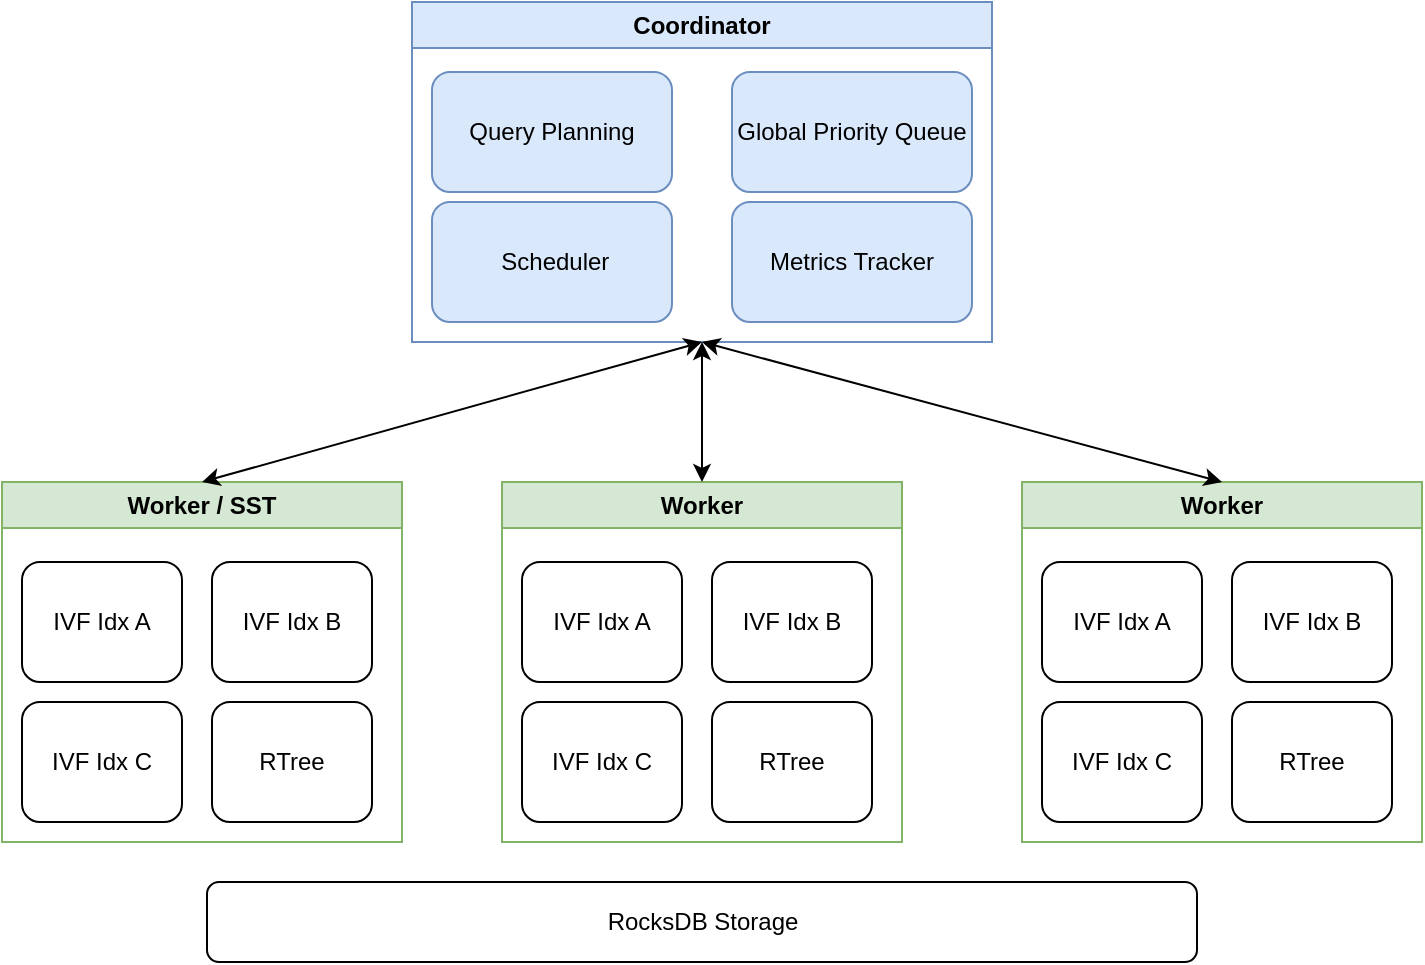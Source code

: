 <mxfile>
    <diagram id="0Qc1mKY5N0yM811SBWDN" name="Architecture">
        <mxGraphModel dx="741" dy="692" grid="1" gridSize="10" guides="1" tooltips="1" connect="1" arrows="1" fold="1" page="1" pageScale="1" pageWidth="850" pageHeight="1100" math="0" shadow="0">
            <root>
                <mxCell id="0"/>
                <mxCell id="1" parent="0"/>
                <mxCell id="3" value="Coordinator" style="swimlane;whiteSpace=wrap;html=1;fillColor=#dae8fc;strokeColor=#6c8ebf;" parent="1" vertex="1">
                    <mxGeometry x="215" y="90" width="290" height="170" as="geometry"/>
                </mxCell>
                <mxCell id="4" value="Query Planning" style="rounded=1;whiteSpace=wrap;html=1;fillColor=#dae8fc;strokeColor=#6c8ebf;" parent="3" vertex="1">
                    <mxGeometry x="10" y="35" width="120" height="60" as="geometry"/>
                </mxCell>
                <mxCell id="5" value="Global Priority Queue" style="rounded=1;whiteSpace=wrap;html=1;fillColor=#dae8fc;strokeColor=#6c8ebf;" parent="3" vertex="1">
                    <mxGeometry x="160" y="35" width="120" height="60" as="geometry"/>
                </mxCell>
                <mxCell id="6" value="&amp;nbsp;Scheduler" style="rounded=1;whiteSpace=wrap;html=1;fillColor=#dae8fc;strokeColor=#6c8ebf;" parent="3" vertex="1">
                    <mxGeometry x="10" y="100" width="120" height="60" as="geometry"/>
                </mxCell>
                <mxCell id="36" value="Metrics Tracker" style="rounded=1;whiteSpace=wrap;html=1;fillColor=#dae8fc;strokeColor=#6c8ebf;" parent="3" vertex="1">
                    <mxGeometry x="160" y="100" width="120" height="60" as="geometry"/>
                </mxCell>
                <mxCell id="9" value="Worker / SST" style="swimlane;whiteSpace=wrap;html=1;fillColor=#d5e8d4;strokeColor=#82b366;" parent="1" vertex="1">
                    <mxGeometry x="10" y="330" width="200" height="180" as="geometry"/>
                </mxCell>
                <mxCell id="10" value="IVF Idx A" style="rounded=1;whiteSpace=wrap;html=1;" parent="9" vertex="1">
                    <mxGeometry x="10" y="40" width="80" height="60" as="geometry"/>
                </mxCell>
                <mxCell id="11" value="IVF Idx B" style="rounded=1;whiteSpace=wrap;html=1;" parent="9" vertex="1">
                    <mxGeometry x="105" y="40" width="80" height="60" as="geometry"/>
                </mxCell>
                <mxCell id="12" value="IVF Idx C" style="rounded=1;whiteSpace=wrap;html=1;" parent="9" vertex="1">
                    <mxGeometry x="10" y="110" width="80" height="60" as="geometry"/>
                </mxCell>
                <mxCell id="13" value="RTree" style="rounded=1;whiteSpace=wrap;html=1;" parent="9" vertex="1">
                    <mxGeometry x="105" y="110" width="80" height="60" as="geometry"/>
                </mxCell>
                <mxCell id="37" value="" style="endArrow=classic;startArrow=classic;html=1;exitX=0.5;exitY=0;exitDx=0;exitDy=0;entryX=0.5;entryY=1;entryDx=0;entryDy=0;" parent="1" source="9" target="3" edge="1">
                    <mxGeometry width="50" height="50" relative="1" as="geometry">
                        <mxPoint x="470" y="230" as="sourcePoint"/>
                        <mxPoint x="520" y="180" as="targetPoint"/>
                    </mxGeometry>
                </mxCell>
                <mxCell id="IIKD3ieqCAa0DH8t4sym-39" value="Worker" style="swimlane;whiteSpace=wrap;html=1;fillColor=#d5e8d4;strokeColor=#82b366;" parent="1" vertex="1">
                    <mxGeometry x="260" y="330" width="200" height="180" as="geometry"/>
                </mxCell>
                <mxCell id="IIKD3ieqCAa0DH8t4sym-40" value="IVF Idx A" style="rounded=1;whiteSpace=wrap;html=1;" parent="IIKD3ieqCAa0DH8t4sym-39" vertex="1">
                    <mxGeometry x="10" y="40" width="80" height="60" as="geometry"/>
                </mxCell>
                <mxCell id="IIKD3ieqCAa0DH8t4sym-41" value="IVF Idx B" style="rounded=1;whiteSpace=wrap;html=1;" parent="IIKD3ieqCAa0DH8t4sym-39" vertex="1">
                    <mxGeometry x="105" y="40" width="80" height="60" as="geometry"/>
                </mxCell>
                <mxCell id="IIKD3ieqCAa0DH8t4sym-42" value="IVF Idx C" style="rounded=1;whiteSpace=wrap;html=1;" parent="IIKD3ieqCAa0DH8t4sym-39" vertex="1">
                    <mxGeometry x="10" y="110" width="80" height="60" as="geometry"/>
                </mxCell>
                <mxCell id="IIKD3ieqCAa0DH8t4sym-43" value="RTree" style="rounded=1;whiteSpace=wrap;html=1;" parent="IIKD3ieqCAa0DH8t4sym-39" vertex="1">
                    <mxGeometry x="105" y="110" width="80" height="60" as="geometry"/>
                </mxCell>
                <mxCell id="IIKD3ieqCAa0DH8t4sym-45" value="Worker" style="swimlane;whiteSpace=wrap;html=1;fillColor=#d5e8d4;strokeColor=#82b366;" parent="1" vertex="1">
                    <mxGeometry x="520" y="330" width="200" height="180" as="geometry"/>
                </mxCell>
                <mxCell id="IIKD3ieqCAa0DH8t4sym-46" value="IVF Idx A" style="rounded=1;whiteSpace=wrap;html=1;" parent="IIKD3ieqCAa0DH8t4sym-45" vertex="1">
                    <mxGeometry x="10" y="40" width="80" height="60" as="geometry"/>
                </mxCell>
                <mxCell id="IIKD3ieqCAa0DH8t4sym-47" value="IVF Idx B" style="rounded=1;whiteSpace=wrap;html=1;" parent="IIKD3ieqCAa0DH8t4sym-45" vertex="1">
                    <mxGeometry x="105" y="40" width="80" height="60" as="geometry"/>
                </mxCell>
                <mxCell id="IIKD3ieqCAa0DH8t4sym-48" value="IVF Idx C" style="rounded=1;whiteSpace=wrap;html=1;" parent="IIKD3ieqCAa0DH8t4sym-45" vertex="1">
                    <mxGeometry x="10" y="110" width="80" height="60" as="geometry"/>
                </mxCell>
                <mxCell id="IIKD3ieqCAa0DH8t4sym-49" value="RTree" style="rounded=1;whiteSpace=wrap;html=1;" parent="IIKD3ieqCAa0DH8t4sym-45" vertex="1">
                    <mxGeometry x="105" y="110" width="80" height="60" as="geometry"/>
                </mxCell>
                <mxCell id="IIKD3ieqCAa0DH8t4sym-51" value="" style="endArrow=classic;startArrow=classic;html=1;exitX=0.5;exitY=0;exitDx=0;exitDy=0;entryX=0.5;entryY=1;entryDx=0;entryDy=0;" parent="1" source="IIKD3ieqCAa0DH8t4sym-39" target="3" edge="1">
                    <mxGeometry width="50" height="50" relative="1" as="geometry">
                        <mxPoint x="460" y="390" as="sourcePoint"/>
                        <mxPoint x="510" y="340" as="targetPoint"/>
                    </mxGeometry>
                </mxCell>
                <mxCell id="IIKD3ieqCAa0DH8t4sym-52" value="" style="endArrow=classic;startArrow=classic;html=1;exitX=0.5;exitY=0;exitDx=0;exitDy=0;entryX=0.5;entryY=1;entryDx=0;entryDy=0;" parent="1" source="IIKD3ieqCAa0DH8t4sym-45" target="3" edge="1">
                    <mxGeometry width="50" height="50" relative="1" as="geometry">
                        <mxPoint x="370" y="340" as="sourcePoint"/>
                        <mxPoint x="370" y="270" as="targetPoint"/>
                    </mxGeometry>
                </mxCell>
                <mxCell id="14" value="RocksDB Storage" style="rounded=1;whiteSpace=wrap;html=1;" parent="1" vertex="1">
                    <mxGeometry x="112.5" y="530" width="495" height="40" as="geometry"/>
                </mxCell>
            </root>
        </mxGraphModel>
    </diagram>
    <diagram id="8TPOSrRrrKBthSM1n5AC" name="Query Processing">
        <mxGraphModel dx="741" dy="692" grid="1" gridSize="10" guides="1" tooltips="1" connect="1" arrows="1" fold="1" page="1" pageScale="1" pageWidth="850" pageHeight="1100" math="0" shadow="0">
            <root>
                <mxCell id="0"/>
                <mxCell id="1" parent="0"/>
                <mxCell id="bQKihpduimx1Wg7ontq5-18" value="" style="rounded=0;whiteSpace=wrap;html=1;fillColor=none;" parent="1" vertex="1">
                    <mxGeometry x="405" y="170" width="150" height="280" as="geometry"/>
                </mxCell>
                <mxCell id="bQKihpduimx1Wg7ontq5-16" value="" style="rounded=0;whiteSpace=wrap;html=1;fillColor=none;" parent="1" vertex="1">
                    <mxGeometry x="235" y="170" width="150" height="280" as="geometry"/>
                </mxCell>
                <mxCell id="bQKihpduimx1Wg7ontq5-2" value="" style="rounded=0;whiteSpace=wrap;html=1;dashed=1;gradientColor=none;fillColor=none;" parent="1" vertex="1">
                    <mxGeometry x="50" y="190" width="640" height="120" as="geometry"/>
                </mxCell>
                <mxCell id="bQKihpduimx1Wg7ontq5-14" value="" style="rounded=0;whiteSpace=wrap;html=1;fillColor=none;" parent="1" vertex="1">
                    <mxGeometry x="60" y="170" width="150" height="280" as="geometry"/>
                </mxCell>
                <mxCell id="7MbJrSCqZ-pOb6URe7sy-1" value="Global Priority Queue" style="rounded=1;whiteSpace=wrap;html=1;fillColor=#dae8fc;strokeColor=#6c8ebf;" parent="1" vertex="1">
                    <mxGeometry x="240" y="500" width="180" height="60" as="geometry"/>
                </mxCell>
                <mxCell id="AYSZJEVNJC1bHv4a6mPW-1" value="Scheduler" style="rounded=1;whiteSpace=wrap;html=1;fillColor=#dae8fc;strokeColor=#6c8ebf;" parent="1" vertex="1">
                    <mxGeometry x="265" y="70" width="120" height="60" as="geometry"/>
                </mxCell>
                <mxCell id="AYSZJEVNJC1bHv4a6mPW-3" value="Idx A @ Worker1&amp;nbsp;" style="rounded=1;whiteSpace=wrap;html=1;" parent="1" vertex="1">
                    <mxGeometry x="70" y="220" width="120" height="60" as="geometry"/>
                </mxCell>
                <mxCell id="apGXKYWrymHWZE61tVBn-1" value="Idx B @ Worker1&amp;nbsp;" style="rounded=1;whiteSpace=wrap;html=1;" parent="1" vertex="1">
                    <mxGeometry x="250" y="220" width="120" height="60" as="geometry"/>
                </mxCell>
                <mxCell id="apGXKYWrymHWZE61tVBn-2" value="Idx C @ Worker1" style="rounded=1;whiteSpace=wrap;html=1;" parent="1" vertex="1">
                    <mxGeometry x="420" y="220" width="120" height="60" as="geometry"/>
                </mxCell>
                <mxCell id="bQKihpduimx1Wg7ontq5-3" value="Worker 1" style="text;html=1;align=center;verticalAlign=middle;whiteSpace=wrap;rounded=0;" parent="1" vertex="1">
                    <mxGeometry x="620" y="280" width="60" height="30" as="geometry"/>
                </mxCell>
                <mxCell id="bQKihpduimx1Wg7ontq5-9" value="" style="rounded=0;whiteSpace=wrap;html=1;dashed=1;fillColor=none;" parent="1" vertex="1">
                    <mxGeometry x="50" y="320" width="640" height="120" as="geometry"/>
                </mxCell>
                <mxCell id="bQKihpduimx1Wg7ontq5-10" value="Idx A @ Worker2" style="rounded=1;whiteSpace=wrap;html=1;" parent="1" vertex="1">
                    <mxGeometry x="70" y="350" width="120" height="60" as="geometry"/>
                </mxCell>
                <mxCell id="bQKihpduimx1Wg7ontq5-11" value="Idx B @ Worker2" style="rounded=1;whiteSpace=wrap;html=1;" parent="1" vertex="1">
                    <mxGeometry x="250" y="350" width="120" height="60" as="geometry"/>
                </mxCell>
                <mxCell id="bQKihpduimx1Wg7ontq5-12" value="Idx C @ Worker2" style="rounded=1;whiteSpace=wrap;html=1;" parent="1" vertex="1">
                    <mxGeometry x="420" y="350" width="120" height="60" as="geometry"/>
                </mxCell>
                <mxCell id="bQKihpduimx1Wg7ontq5-13" value="Worker 2" style="text;html=1;align=center;verticalAlign=middle;whiteSpace=wrap;rounded=0;" parent="1" vertex="1">
                    <mxGeometry x="620" y="410" width="60" height="30" as="geometry"/>
                </mxCell>
                <mxCell id="bQKihpduimx1Wg7ontq5-15" value="Index A" style="text;html=1;align=center;verticalAlign=middle;whiteSpace=wrap;rounded=0;" parent="1" vertex="1">
                    <mxGeometry x="105" y="150" width="60" height="30" as="geometry"/>
                </mxCell>
                <mxCell id="bQKihpduimx1Wg7ontq5-17" value="Index B" style="text;html=1;align=center;verticalAlign=middle;whiteSpace=wrap;rounded=0;" parent="1" vertex="1">
                    <mxGeometry x="280" y="150" width="60" height="30" as="geometry"/>
                </mxCell>
                <mxCell id="bQKihpduimx1Wg7ontq5-19" value="Index C" style="text;html=1;align=center;verticalAlign=middle;whiteSpace=wrap;rounded=0;" parent="1" vertex="1">
                    <mxGeometry x="450" y="150" width="60" height="30" as="geometry"/>
                </mxCell>
                <mxCell id="bQKihpduimx1Wg7ontq5-21" value="" style="endArrow=classic;html=1;exitX=0.5;exitY=1;exitDx=0;exitDy=0;entryX=0.5;entryY=0;entryDx=0;entryDy=0;" parent="1" source="AYSZJEVNJC1bHv4a6mPW-1" target="AYSZJEVNJC1bHv4a6mPW-3" edge="1">
                    <mxGeometry width="50" height="50" relative="1" as="geometry">
                        <mxPoint x="360" y="340" as="sourcePoint"/>
                        <mxPoint x="351" y="190" as="targetPoint"/>
                    </mxGeometry>
                </mxCell>
                <mxCell id="bQKihpduimx1Wg7ontq5-22" value="" style="endArrow=classic;html=1;exitX=0.5;exitY=1;exitDx=0;exitDy=0;entryX=0.5;entryY=0;entryDx=0;entryDy=0;" parent="1" source="AYSZJEVNJC1bHv4a6mPW-1" target="apGXKYWrymHWZE61tVBn-1" edge="1">
                    <mxGeometry width="50" height="50" relative="1" as="geometry">
                        <mxPoint x="345" y="150" as="sourcePoint"/>
                        <mxPoint x="140" y="230" as="targetPoint"/>
                    </mxGeometry>
                </mxCell>
                <mxCell id="bQKihpduimx1Wg7ontq5-23" value="" style="endArrow=classic;html=1;exitX=0.5;exitY=1;exitDx=0;exitDy=0;entryX=0.5;entryY=0;entryDx=0;entryDy=0;" parent="1" source="AYSZJEVNJC1bHv4a6mPW-1" target="apGXKYWrymHWZE61tVBn-2" edge="1">
                    <mxGeometry width="50" height="50" relative="1" as="geometry">
                        <mxPoint x="345" y="150" as="sourcePoint"/>
                        <mxPoint x="320" y="230" as="targetPoint"/>
                    </mxGeometry>
                </mxCell>
                <mxCell id="bQKihpduimx1Wg7ontq5-24" value="" style="endArrow=classic;html=1;exitX=0.5;exitY=1;exitDx=0;exitDy=0;entryX=0.5;entryY=0;entryDx=0;entryDy=0;" parent="1" source="AYSZJEVNJC1bHv4a6mPW-1" target="bQKihpduimx1Wg7ontq5-10" edge="1">
                    <mxGeometry width="50" height="50" relative="1" as="geometry">
                        <mxPoint x="345" y="150" as="sourcePoint"/>
                        <mxPoint x="140" y="230" as="targetPoint"/>
                    </mxGeometry>
                </mxCell>
                <mxCell id="bQKihpduimx1Wg7ontq5-25" value="" style="endArrow=classic;html=1;exitX=0.5;exitY=1;exitDx=0;exitDy=0;" parent="1" source="AYSZJEVNJC1bHv4a6mPW-1" target="bQKihpduimx1Wg7ontq5-11" edge="1">
                    <mxGeometry width="50" height="50" relative="1" as="geometry">
                        <mxPoint x="340" y="140" as="sourcePoint"/>
                        <mxPoint x="140" y="360" as="targetPoint"/>
                    </mxGeometry>
                </mxCell>
                <mxCell id="bQKihpduimx1Wg7ontq5-26" value="" style="endArrow=classic;html=1;exitX=0.5;exitY=1;exitDx=0;exitDy=0;entryX=0.5;entryY=0;entryDx=0;entryDy=0;" parent="1" source="AYSZJEVNJC1bHv4a6mPW-1" target="bQKihpduimx1Wg7ontq5-12" edge="1">
                    <mxGeometry width="50" height="50" relative="1" as="geometry">
                        <mxPoint x="350" y="150" as="sourcePoint"/>
                        <mxPoint x="324" y="360" as="targetPoint"/>
                    </mxGeometry>
                </mxCell>
                <mxCell id="5trH87fNE9yDXkbul9UO-1" value="Threshold Algorithm&lt;div&gt;Early Stopping?&lt;/div&gt;" style="rounded=1;whiteSpace=wrap;html=1;fillColor=#dae8fc;strokeColor=#6c8ebf;" vertex="1" parent="1">
                    <mxGeometry x="270" y="600" width="120" height="60" as="geometry"/>
                </mxCell>
                <mxCell id="5trH87fNE9yDXkbul9UO-3" value="" style="endArrow=classic;html=1;entryX=0.5;entryY=0;entryDx=0;entryDy=0;" edge="1" parent="1" target="7MbJrSCqZ-pOb6URe7sy-1">
                    <mxGeometry width="50" height="50" relative="1" as="geometry">
                        <mxPoint x="330" y="470" as="sourcePoint"/>
                        <mxPoint x="410" y="340" as="targetPoint"/>
                    </mxGeometry>
                </mxCell>
                <mxCell id="5trH87fNE9yDXkbul9UO-4" value="" style="endArrow=classic;html=1;exitX=0.5;exitY=1;exitDx=0;exitDy=0;entryX=0.5;entryY=0;entryDx=0;entryDy=0;" edge="1" parent="1" source="7MbJrSCqZ-pOb6URe7sy-1" target="5trH87fNE9yDXkbul9UO-1">
                    <mxGeometry width="50" height="50" relative="1" as="geometry">
                        <mxPoint x="360" y="390" as="sourcePoint"/>
                        <mxPoint x="410" y="340" as="targetPoint"/>
                    </mxGeometry>
                </mxCell>
                <mxCell id="5trH87fNE9yDXkbul9UO-5" value="" style="endArrow=classic;html=1;exitX=1.008;exitY=0.4;exitDx=0;exitDy=0;exitPerimeter=0;" edge="1" parent="1" source="5trH87fNE9yDXkbul9UO-1">
                    <mxGeometry width="50" height="50" relative="1" as="geometry">
                        <mxPoint x="440" y="610" as="sourcePoint"/>
                        <mxPoint x="410" y="100" as="targetPoint"/>
                        <Array as="points">
                            <mxPoint x="730" y="630"/>
                            <mxPoint x="730" y="100"/>
                        </Array>
                    </mxGeometry>
                </mxCell>
            </root>
        </mxGraphModel>
    </diagram>
</mxfile>